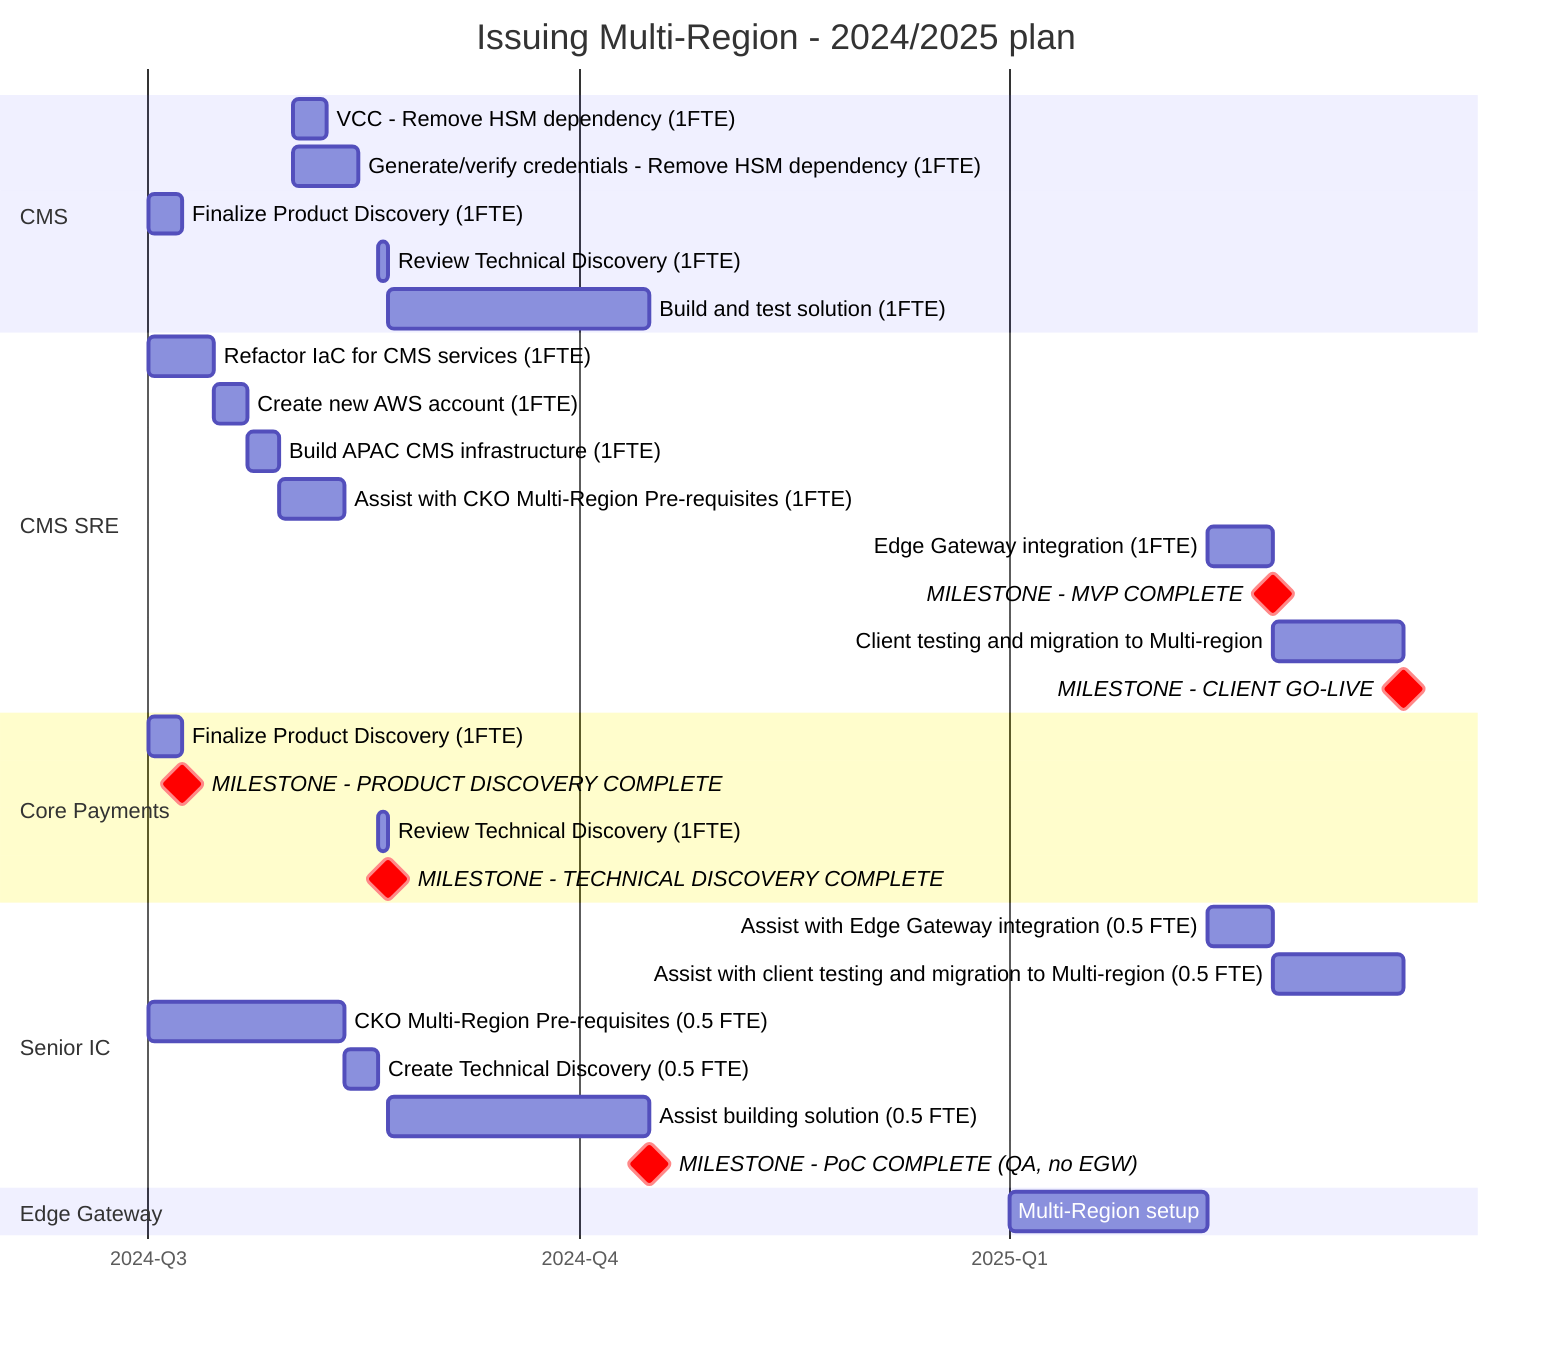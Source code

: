 gantt
    title Issuing Multi-Region - 2024/2025 plan
    dateFormat YYYY-Q
    axisFormat %Y-Q%q
    tickInterval 3month
    todayMarker off
    section CMS
        VCC - Remove HSM dependency (1FTE):2024-8, 7d
        Generate/verify credentials - Remove HSM dependency (1FTE):2024-8, 14d
        Finalize Product Discovery (1FTE): 2024-7, 7d
        Review Technical Discovery (1FTE): cms1, after SeniorIc2, 2d
        Build and test solution (1FTE): cms2, after cms1, 56d
    section CMS SRE
        Refactor IaC for CMS services (1FTE): CmsSre1, 2024-7, 14d
        Create new AWS account (1FTE): CmsSre2, after CmsSre1, 7d
        Build APAC CMS infrastructure (1FTE): after CmsSre2, 7d
        Assist with CKO Multi-Region Pre-requisites (1FTE): 14d
        Edge Gateway integration (1FTE): after egw1, 14d
        MILESTONE - MVP COMPLETE: crit, milestone, m1
        Client testing and migration to Multi-region: 28d
        MILESTONE - CLIENT GO-LIVE: crit, milestone, m1
    section Core Payments
        Finalize Product Discovery (1FTE): 2024-7, 7d
        MILESTONE - PRODUCT DISCOVERY COMPLETE: crit, milestone, m1
        Review Technical Discovery (1FTE): after SeniorIc2, 2d
        MILESTONE - TECHNICAL DISCOVERY COMPLETE: crit, milestone, m1
    section Senior IC
        Assist with Edge Gateway integration (0.5 FTE): after egw1, 14d
        Assist with client testing and migration to Multi-region (0.5 FTE): 28d
        CKO Multi-Region Pre-requisites (0.5 FTE): SeniorIc1, 2024-7, 42d
        Create Technical Discovery (0.5 FTE): SeniorIc2, after SeniorIc1, 7d
        Assist building solution (0.5 FTE): after cms1, 56d
        MILESTONE - PoC COMPLETE (QA, no EGW): crit, milestone, m1
    section Edge Gateway
        Multi-Region setup: egw1, 2025-1, 42d